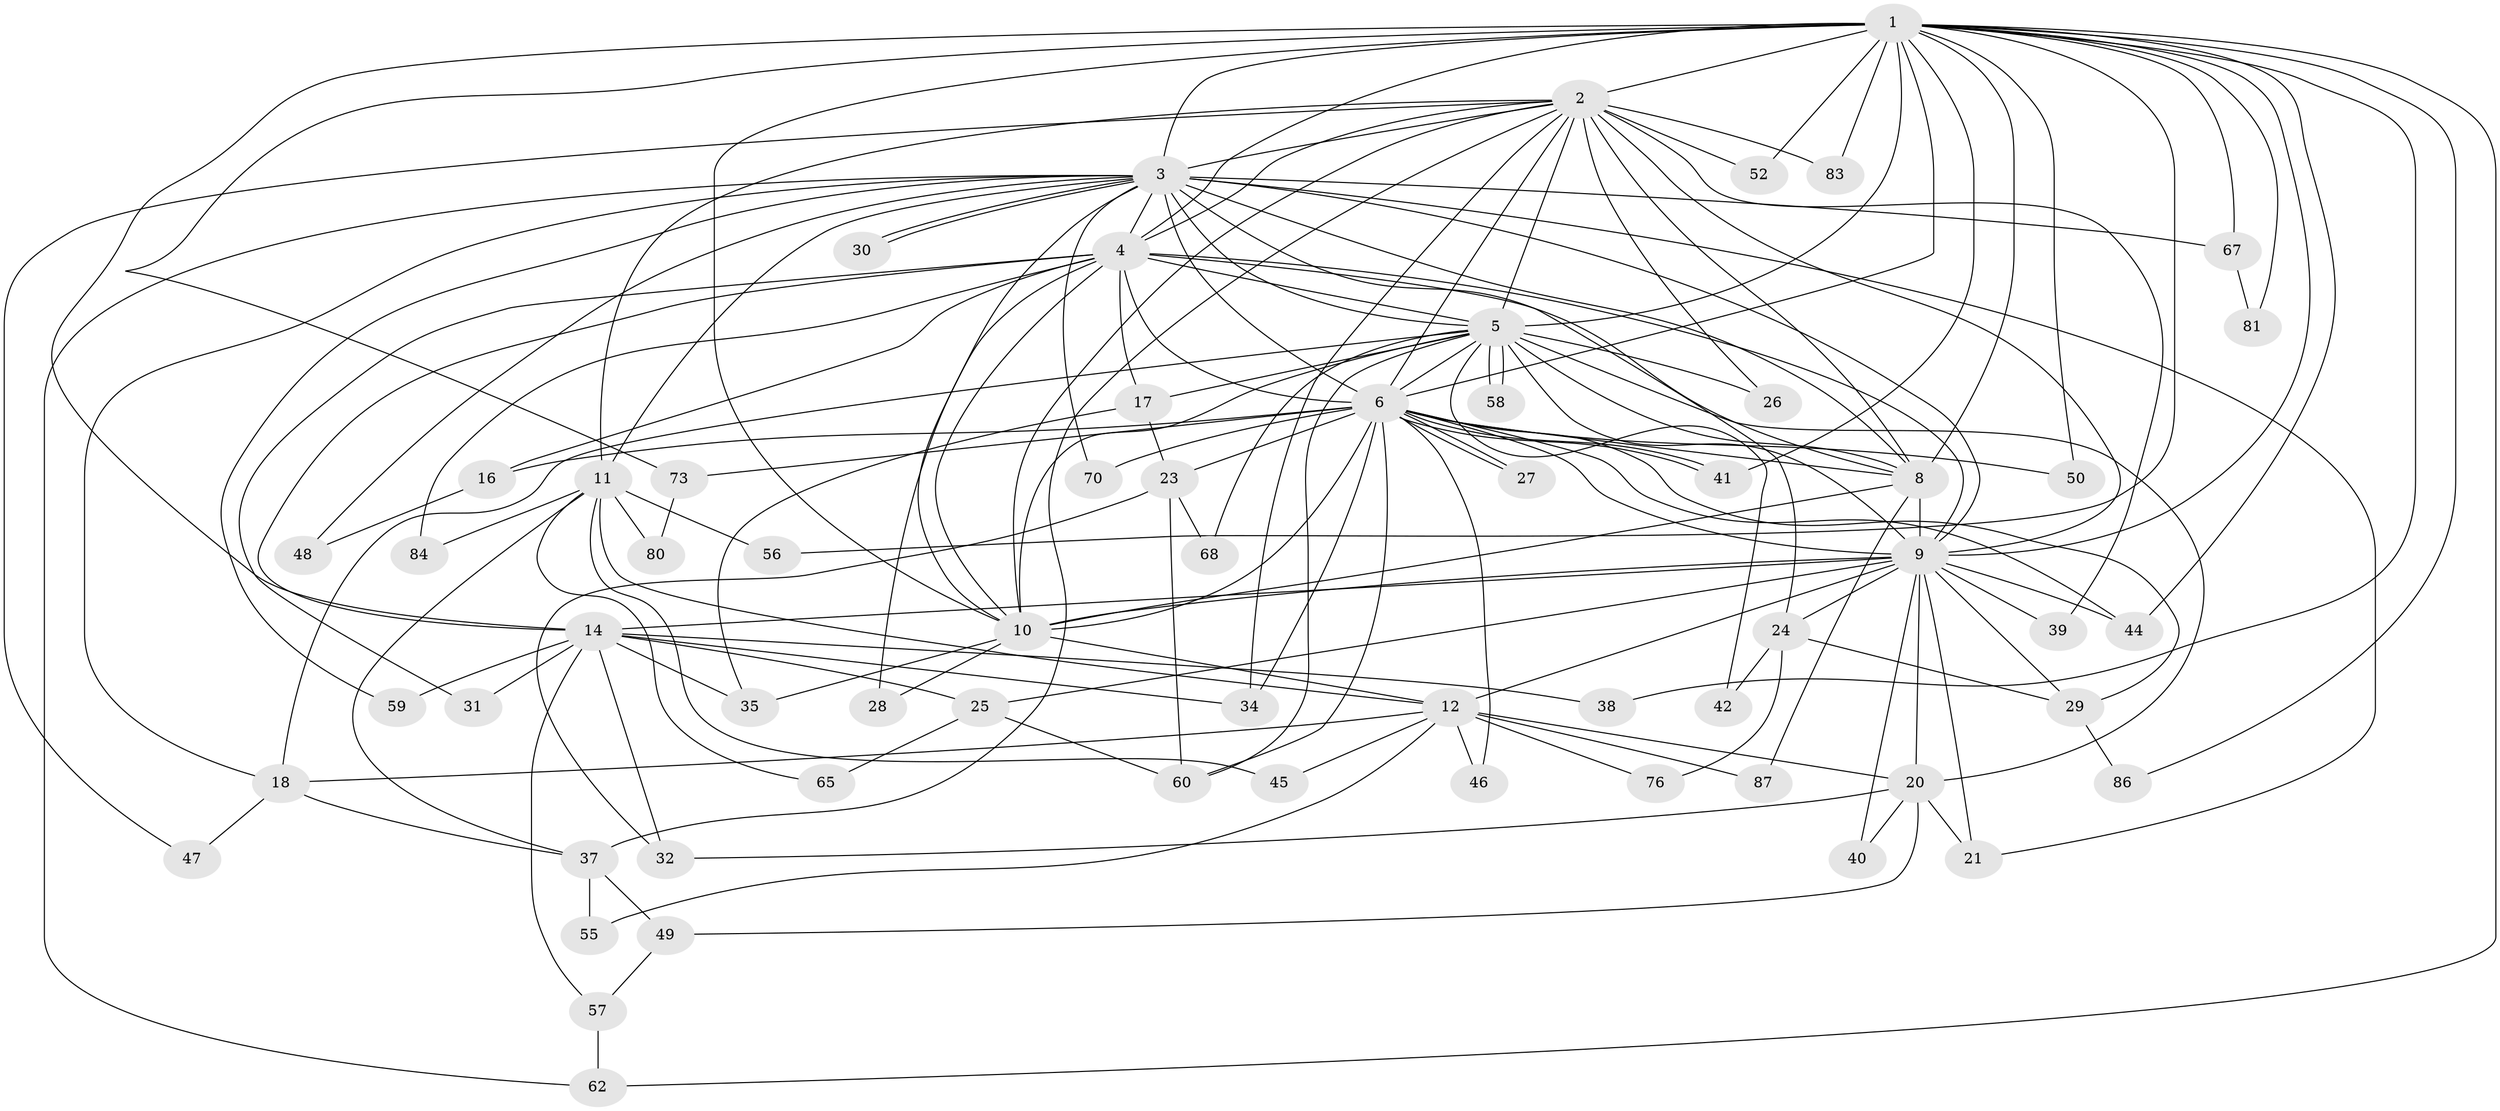// original degree distribution, {14: 0.022988505747126436, 19: 0.022988505747126436, 21: 0.011494252873563218, 16: 0.011494252873563218, 20: 0.011494252873563218, 24: 0.011494252873563218, 11: 0.011494252873563218, 23: 0.011494252873563218, 6: 0.011494252873563218, 8: 0.011494252873563218, 2: 0.5632183908045977, 9: 0.011494252873563218, 3: 0.14942528735632185, 4: 0.05747126436781609, 5: 0.06896551724137931, 7: 0.011494252873563218}
// Generated by graph-tools (version 1.1) at 2025/41/03/06/25 10:41:39]
// undirected, 62 vertices, 157 edges
graph export_dot {
graph [start="1"]
  node [color=gray90,style=filled];
  1 [super="+7"];
  2 [super="+13"];
  3 [super="+66"];
  4 [super="+71"];
  5 [super="+15"];
  6 [super="+51"];
  8 [super="+43"];
  9 [super="+85"];
  10 [super="+54"];
  11 [super="+19"];
  12 [super="+36"];
  14 [super="+33"];
  16;
  17;
  18 [super="+22"];
  20 [super="+75"];
  21 [super="+72"];
  23 [super="+69"];
  24;
  25;
  26;
  27;
  28;
  29 [super="+78"];
  30;
  31;
  32 [super="+61"];
  34 [super="+53"];
  35 [super="+64"];
  37 [super="+63"];
  38;
  39;
  40;
  41 [super="+74"];
  42;
  44 [super="+77"];
  45;
  46;
  47;
  48;
  49;
  50;
  52;
  55;
  56;
  57;
  58;
  59;
  60 [super="+79"];
  62 [super="+82"];
  65;
  67;
  68;
  70;
  73;
  76;
  80;
  81;
  83;
  84;
  86;
  87;
  1 -- 2 [weight=3];
  1 -- 3 [weight=2];
  1 -- 4 [weight=2];
  1 -- 5 [weight=3];
  1 -- 6 [weight=2];
  1 -- 8 [weight=2];
  1 -- 9 [weight=2];
  1 -- 10 [weight=2];
  1 -- 14;
  1 -- 62;
  1 -- 67;
  1 -- 81;
  1 -- 73;
  1 -- 83;
  1 -- 86;
  1 -- 38;
  1 -- 50;
  1 -- 52;
  1 -- 56;
  1 -- 44;
  1 -- 41;
  2 -- 3;
  2 -- 4;
  2 -- 5;
  2 -- 6;
  2 -- 8;
  2 -- 9 [weight=2];
  2 -- 10;
  2 -- 11;
  2 -- 26;
  2 -- 39;
  2 -- 47;
  2 -- 52;
  2 -- 83;
  2 -- 37;
  2 -- 34;
  3 -- 4;
  3 -- 5 [weight=2];
  3 -- 6;
  3 -- 8;
  3 -- 9;
  3 -- 10;
  3 -- 11;
  3 -- 18;
  3 -- 21;
  3 -- 24;
  3 -- 30;
  3 -- 30;
  3 -- 48;
  3 -- 59;
  3 -- 62;
  3 -- 67;
  3 -- 70;
  4 -- 5 [weight=2];
  4 -- 6;
  4 -- 8;
  4 -- 9;
  4 -- 10;
  4 -- 14;
  4 -- 16;
  4 -- 17;
  4 -- 28;
  4 -- 31;
  4 -- 84;
  5 -- 6;
  5 -- 8;
  5 -- 9;
  5 -- 10;
  5 -- 18;
  5 -- 20;
  5 -- 26;
  5 -- 42;
  5 -- 58;
  5 -- 58;
  5 -- 68;
  5 -- 60;
  5 -- 17;
  6 -- 8;
  6 -- 9 [weight=2];
  6 -- 10;
  6 -- 16;
  6 -- 23;
  6 -- 27;
  6 -- 27;
  6 -- 34;
  6 -- 41;
  6 -- 41;
  6 -- 44;
  6 -- 46;
  6 -- 50;
  6 -- 60;
  6 -- 70;
  6 -- 73;
  6 -- 29;
  8 -- 9 [weight=2];
  8 -- 10;
  8 -- 87;
  9 -- 10 [weight=2];
  9 -- 12;
  9 -- 20;
  9 -- 24;
  9 -- 25;
  9 -- 29;
  9 -- 39;
  9 -- 40;
  9 -- 44;
  9 -- 14;
  9 -- 21;
  10 -- 12 [weight=2];
  10 -- 28;
  10 -- 35;
  11 -- 37;
  11 -- 45;
  11 -- 65;
  11 -- 80;
  11 -- 84;
  11 -- 56;
  11 -- 12;
  12 -- 46;
  12 -- 87;
  12 -- 55;
  12 -- 45;
  12 -- 76;
  12 -- 20;
  12 -- 18;
  14 -- 25;
  14 -- 31;
  14 -- 34;
  14 -- 35;
  14 -- 38;
  14 -- 59;
  14 -- 57;
  14 -- 32;
  16 -- 48;
  17 -- 23;
  17 -- 35;
  18 -- 37;
  18 -- 47;
  20 -- 21;
  20 -- 32;
  20 -- 40;
  20 -- 49;
  23 -- 32;
  23 -- 68;
  23 -- 60;
  24 -- 29;
  24 -- 42;
  24 -- 76;
  25 -- 60;
  25 -- 65;
  29 -- 86;
  37 -- 49;
  37 -- 55;
  49 -- 57;
  57 -- 62;
  67 -- 81;
  73 -- 80;
}
